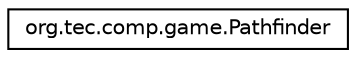 digraph "Graphical Class Hierarchy"
{
 // LATEX_PDF_SIZE
  edge [fontname="Helvetica",fontsize="10",labelfontname="Helvetica",labelfontsize="10"];
  node [fontname="Helvetica",fontsize="10",shape=record];
  rankdir="LR";
  Node0 [label="org.tec.comp.game.Pathfinder",height=0.2,width=0.4,color="black", fillcolor="white", style="filled",URL="$classorg_1_1tec_1_1comp_1_1game_1_1_pathfinder.html",tooltip=" "];
}
